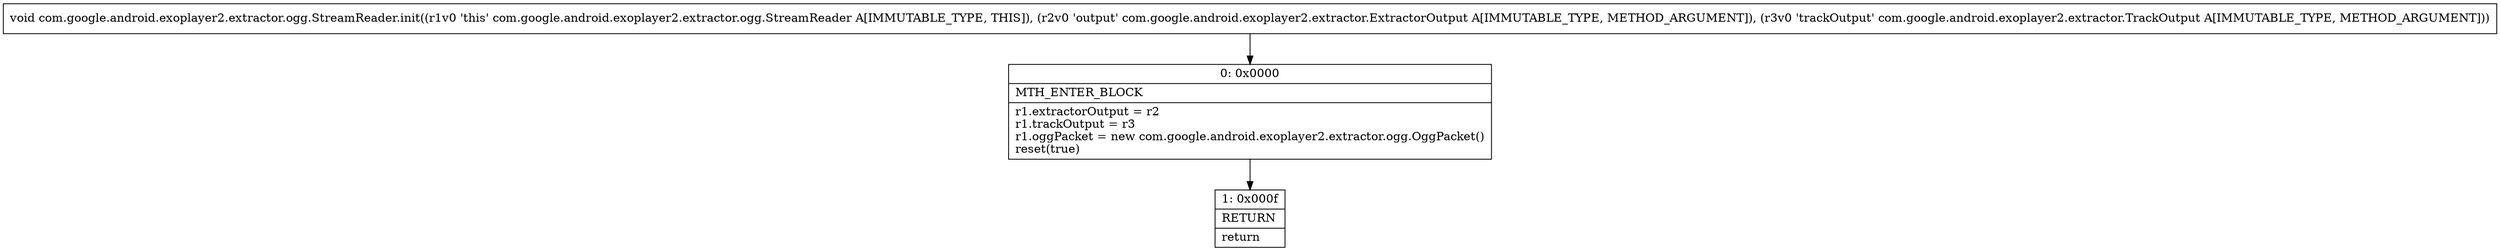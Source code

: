 digraph "CFG forcom.google.android.exoplayer2.extractor.ogg.StreamReader.init(Lcom\/google\/android\/exoplayer2\/extractor\/ExtractorOutput;Lcom\/google\/android\/exoplayer2\/extractor\/TrackOutput;)V" {
Node_0 [shape=record,label="{0\:\ 0x0000|MTH_ENTER_BLOCK\l|r1.extractorOutput = r2\lr1.trackOutput = r3\lr1.oggPacket = new com.google.android.exoplayer2.extractor.ogg.OggPacket()\lreset(true)\l}"];
Node_1 [shape=record,label="{1\:\ 0x000f|RETURN\l|return\l}"];
MethodNode[shape=record,label="{void com.google.android.exoplayer2.extractor.ogg.StreamReader.init((r1v0 'this' com.google.android.exoplayer2.extractor.ogg.StreamReader A[IMMUTABLE_TYPE, THIS]), (r2v0 'output' com.google.android.exoplayer2.extractor.ExtractorOutput A[IMMUTABLE_TYPE, METHOD_ARGUMENT]), (r3v0 'trackOutput' com.google.android.exoplayer2.extractor.TrackOutput A[IMMUTABLE_TYPE, METHOD_ARGUMENT])) }"];
MethodNode -> Node_0;
Node_0 -> Node_1;
}

